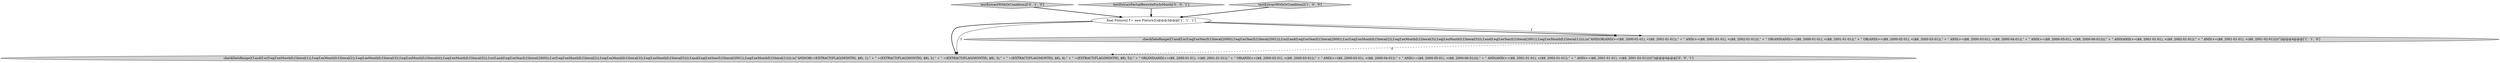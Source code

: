digraph {
4 [style = filled, label = "checkDateRange(f,f.and(f.or(f.eq(f.exMonthD,f.literal(1)),f.eq(f.exMonthD,f.literal(2)),f.eq(f.exMonthD,f.literal(3)),f.eq(f.exMonthD,f.literal(4)),f.eq(f.exMonthD,f.literal(5))),f.or(f.and(f.eq(f.exYearD,f.literal(2000)),f.or(f.eq(f.exMonthD,f.literal(2)),f.eq(f.exMonthD,f.literal(3)),f.eq(f.exMonthD,f.literal(5)))),f.and(f.eq(f.exYearD,f.literal(2001)),f.eq(f.exMonthD,f.literal(1))))),is(\"AND(OR(=(EXTRACT(FLAG(MONTH), $8), 1),\" + \" =(EXTRACT(FLAG(MONTH), $8), 2),\" + \" =(EXTRACT(FLAG(MONTH), $8), 3),\" + \" =(EXTRACT(FLAG(MONTH), $8), 4),\" + \" =(EXTRACT(FLAG(MONTH), $8), 5)),\" + \" OR(AND(AND(>=($8, 2000-01-01), <($8, 2001-01-01)),\" + \" OR(AND(>=($8, 2000-02-01), <($8, 2000-03-01)),\" + \" AND(>=($8, 2000-03-01), <($8, 2000-04-01)),\" + \" AND(>=($8, 2000-05-01), <($8, 2000-06-01)))),\" + \" AND(AND(>=($8, 2001-01-01), <($8, 2002-01-01)),\" + \" AND(>=($8, 2001-01-01), <($8, 2001-02-01)))))\"))@@@4@@@['0', '0', '1']", fillcolor = lightgray, shape = ellipse image = "AAA0AAABBB3BBB"];
3 [style = filled, label = "testExtractWithOrCondition2['0', '1', '0']", fillcolor = lightgray, shape = diamond image = "AAA0AAABBB2BBB"];
5 [style = filled, label = "testExtractPartialRewriteForInMonth['0', '0', '1']", fillcolor = lightgray, shape = diamond image = "AAA0AAABBB3BBB"];
2 [style = filled, label = "final Fixture2 f = new Fixture2()@@@3@@@['1', '1', '1']", fillcolor = white, shape = ellipse image = "AAA0AAABBB1BBB"];
0 [style = filled, label = "checkDateRange(f,f.and(f.or(f.eq(f.exYearD,f.literal(2000)),f.eq(f.exYearD,f.literal(2001))),f.or(f.and(f.eq(f.exYearD,f.literal(2000)),f.or(f.eq(f.exMonthD,f.literal(2)),f.eq(f.exMonthD,f.literal(3)),f.eq(f.exMonthD,f.literal(5)))),f.and(f.eq(f.exYearD,f.literal(2001)),f.eq(f.exMonthD,f.literal(1))))),is(\"AND(OR(AND(>=($8, 2000-01-01), <($8, 2001-01-01)),\" + \" AND(>=($8, 2001-01-01), <($8, 2002-01-01))),\" + \" OR(AND(AND(>=($8, 2000-01-01), <($8, 2001-01-01)),\" + \" OR(AND(>=($8, 2000-02-01), <($8, 2000-03-01)),\" + \" AND(>=($8, 2000-03-01), <($8, 2000-04-01)),\" + \" AND(>=($8, 2000-05-01), <($8, 2000-06-01)))),\" + \" AND(AND(>=($8, 2001-01-01), <($8, 2002-01-01)),\" + \" AND(>=($8, 2001-01-01), <($8, 2001-02-01)))))\"))@@@4@@@['1', '1', '0']", fillcolor = lightgray, shape = ellipse image = "AAA0AAABBB1BBB"];
1 [style = filled, label = "testExtractWithOrCondition2['1', '0', '0']", fillcolor = lightgray, shape = diamond image = "AAA0AAABBB1BBB"];
5->2 [style = bold, label=""];
1->2 [style = bold, label=""];
2->0 [style = bold, label=""];
0->4 [style = dashed, label="0"];
3->2 [style = bold, label=""];
2->4 [style = bold, label=""];
2->4 [style = solid, label="f"];
2->0 [style = solid, label="f"];
}
